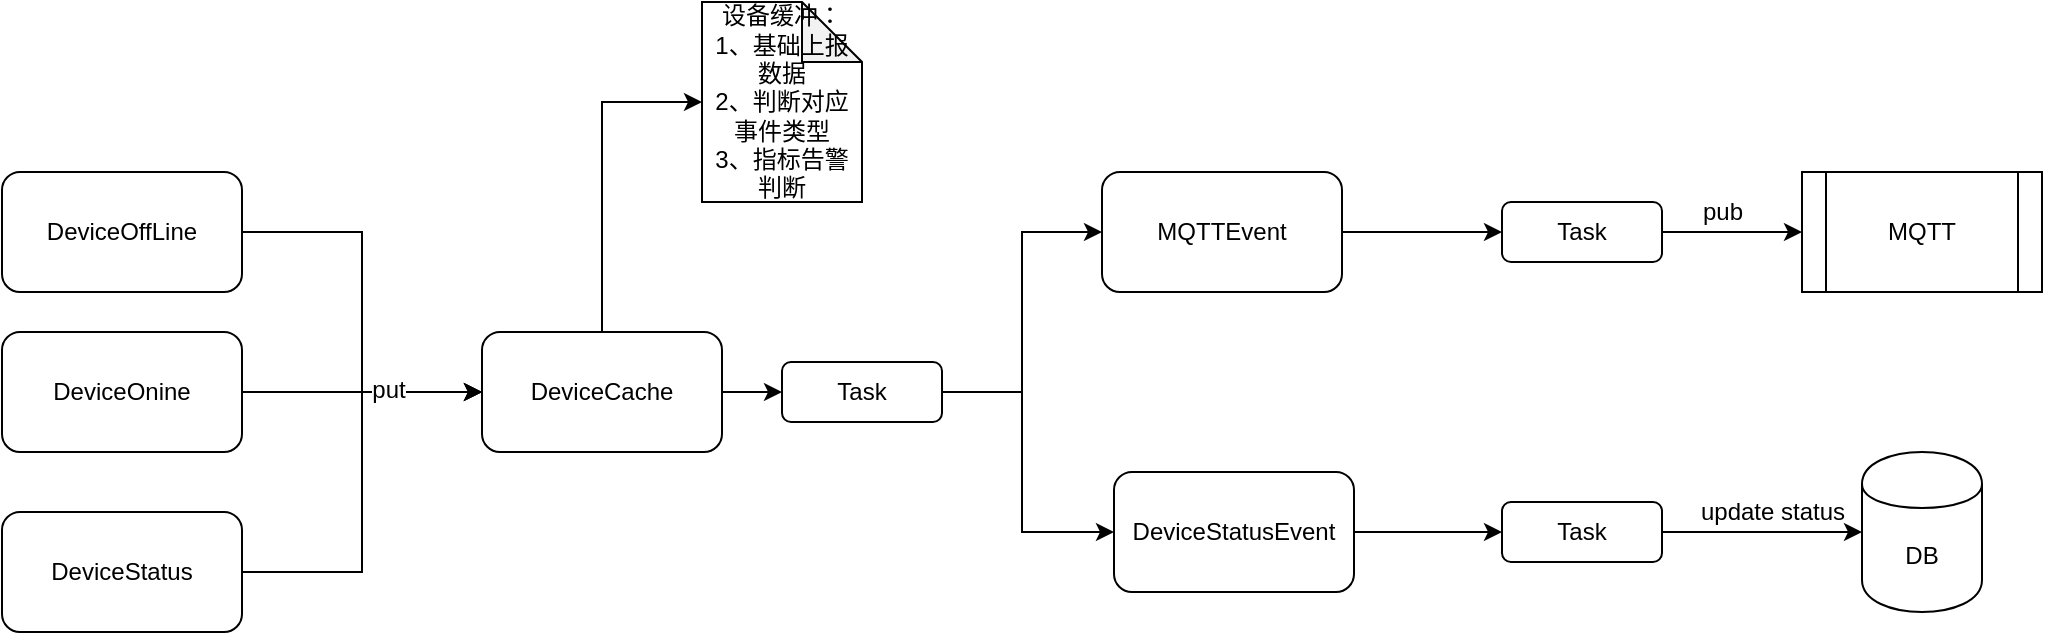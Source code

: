 <mxfile version="12.5.3" type="github">
  <diagram id="LCEAjB2Z4rpL9HzZhgnK" name="设备状态-告警推送">
    <mxGraphModel dx="2249" dy="794" grid="1" gridSize="10" guides="1" tooltips="1" connect="1" arrows="1" fold="1" page="1" pageScale="1" pageWidth="827" pageHeight="1169" math="0" shadow="0">
      <root>
        <mxCell id="0"/>
        <mxCell id="1" parent="0"/>
        <mxCell id="6HAIwsSv_9Wdyzr7J0sr-9" style="edgeStyle=orthogonalEdgeStyle;rounded=0;orthogonalLoop=1;jettySize=auto;html=1;" parent="1" source="6HAIwsSv_9Wdyzr7J0sr-1" target="6HAIwsSv_9Wdyzr7J0sr-8" edge="1">
          <mxGeometry relative="1" as="geometry"/>
        </mxCell>
        <mxCell id="6HAIwsSv_9Wdyzr7J0sr-1" value="MQTTEvent" style="rounded=1;whiteSpace=wrap;html=1;" parent="1" vertex="1">
          <mxGeometry x="400" y="100" width="120" height="60" as="geometry"/>
        </mxCell>
        <mxCell id="6HAIwsSv_9Wdyzr7J0sr-5" style="edgeStyle=orthogonalEdgeStyle;rounded=0;orthogonalLoop=1;jettySize=auto;html=1;entryX=0;entryY=0.5;entryDx=0;entryDy=0;" parent="1" source="6HAIwsSv_9Wdyzr7J0sr-2" target="6HAIwsSv_9Wdyzr7J0sr-4" edge="1">
          <mxGeometry relative="1" as="geometry"/>
        </mxCell>
        <mxCell id="6HAIwsSv_9Wdyzr7J0sr-2" value="DeviceStatusEvent" style="rounded=1;whiteSpace=wrap;html=1;" parent="1" vertex="1">
          <mxGeometry x="406" y="250" width="120" height="60" as="geometry"/>
        </mxCell>
        <mxCell id="6HAIwsSv_9Wdyzr7J0sr-3" value="DB" style="shape=cylinder;whiteSpace=wrap;html=1;boundedLbl=1;backgroundOutline=1;" parent="1" vertex="1">
          <mxGeometry x="780" y="240" width="60" height="80" as="geometry"/>
        </mxCell>
        <mxCell id="6HAIwsSv_9Wdyzr7J0sr-6" style="edgeStyle=orthogonalEdgeStyle;rounded=0;orthogonalLoop=1;jettySize=auto;html=1;entryX=0;entryY=0.5;entryDx=0;entryDy=0;" parent="1" source="6HAIwsSv_9Wdyzr7J0sr-4" target="6HAIwsSv_9Wdyzr7J0sr-3" edge="1">
          <mxGeometry relative="1" as="geometry"/>
        </mxCell>
        <mxCell id="6HAIwsSv_9Wdyzr7J0sr-4" value="Task" style="rounded=1;whiteSpace=wrap;html=1;" parent="1" vertex="1">
          <mxGeometry x="600" y="265" width="80" height="30" as="geometry"/>
        </mxCell>
        <mxCell id="6HAIwsSv_9Wdyzr7J0sr-7" value="MQTT" style="shape=process;whiteSpace=wrap;html=1;backgroundOutline=1;" parent="1" vertex="1">
          <mxGeometry x="750" y="100" width="120" height="60" as="geometry"/>
        </mxCell>
        <mxCell id="6HAIwsSv_9Wdyzr7J0sr-10" style="edgeStyle=orthogonalEdgeStyle;rounded=0;orthogonalLoop=1;jettySize=auto;html=1;entryX=0;entryY=0.5;entryDx=0;entryDy=0;" parent="1" source="6HAIwsSv_9Wdyzr7J0sr-8" target="6HAIwsSv_9Wdyzr7J0sr-7" edge="1">
          <mxGeometry relative="1" as="geometry"/>
        </mxCell>
        <mxCell id="6HAIwsSv_9Wdyzr7J0sr-8" value="Task" style="rounded=1;whiteSpace=wrap;html=1;" parent="1" vertex="1">
          <mxGeometry x="600" y="115" width="80" height="30" as="geometry"/>
        </mxCell>
        <mxCell id="6HAIwsSv_9Wdyzr7J0sr-11" value="pub" style="text;html=1;align=center;verticalAlign=middle;resizable=0;points=[];autosize=1;" parent="1" vertex="1">
          <mxGeometry x="690" y="110" width="40" height="20" as="geometry"/>
        </mxCell>
        <mxCell id="6HAIwsSv_9Wdyzr7J0sr-23" style="edgeStyle=orthogonalEdgeStyle;rounded=0;orthogonalLoop=1;jettySize=auto;html=1;entryX=0;entryY=0.5;entryDx=0;entryDy=0;" parent="1" source="6HAIwsSv_9Wdyzr7J0sr-12" target="6HAIwsSv_9Wdyzr7J0sr-20" edge="1">
          <mxGeometry relative="1" as="geometry"/>
        </mxCell>
        <mxCell id="6HAIwsSv_9Wdyzr7J0sr-12" value="DeviceOffLine" style="rounded=1;whiteSpace=wrap;html=1;" parent="1" vertex="1">
          <mxGeometry x="-150" y="100" width="120" height="60" as="geometry"/>
        </mxCell>
        <mxCell id="6HAIwsSv_9Wdyzr7J0sr-13" value="update status" style="text;html=1;align=center;verticalAlign=middle;resizable=0;points=[];autosize=1;" parent="1" vertex="1">
          <mxGeometry x="690" y="260" width="90" height="20" as="geometry"/>
        </mxCell>
        <mxCell id="6HAIwsSv_9Wdyzr7J0sr-24" style="edgeStyle=orthogonalEdgeStyle;rounded=0;orthogonalLoop=1;jettySize=auto;html=1;entryX=0;entryY=0.5;entryDx=0;entryDy=0;" parent="1" source="6HAIwsSv_9Wdyzr7J0sr-14" target="6HAIwsSv_9Wdyzr7J0sr-20" edge="1">
          <mxGeometry relative="1" as="geometry"/>
        </mxCell>
        <mxCell id="6HAIwsSv_9Wdyzr7J0sr-14" value="DeviceOnine" style="rounded=1;whiteSpace=wrap;html=1;" parent="1" vertex="1">
          <mxGeometry x="-150" y="180" width="120" height="60" as="geometry"/>
        </mxCell>
        <mxCell id="6HAIwsSv_9Wdyzr7J0sr-25" style="edgeStyle=orthogonalEdgeStyle;rounded=0;orthogonalLoop=1;jettySize=auto;html=1;entryX=0;entryY=0.5;entryDx=0;entryDy=0;" parent="1" source="6HAIwsSv_9Wdyzr7J0sr-15" target="6HAIwsSv_9Wdyzr7J0sr-20" edge="1">
          <mxGeometry relative="1" as="geometry"/>
        </mxCell>
        <mxCell id="6HAIwsSv_9Wdyzr7J0sr-26" value="put" style="text;html=1;align=center;verticalAlign=middle;resizable=0;points=[];labelBackgroundColor=#ffffff;" parent="6HAIwsSv_9Wdyzr7J0sr-25" vertex="1" connectable="0">
          <mxGeometry x="0.554" y="1" relative="1" as="geometry">
            <mxPoint as="offset"/>
          </mxGeometry>
        </mxCell>
        <mxCell id="6HAIwsSv_9Wdyzr7J0sr-15" value="DeviceStatus" style="rounded=1;whiteSpace=wrap;html=1;" parent="1" vertex="1">
          <mxGeometry x="-150" y="270" width="120" height="60" as="geometry"/>
        </mxCell>
        <mxCell id="6HAIwsSv_9Wdyzr7J0sr-28" style="edgeStyle=orthogonalEdgeStyle;rounded=0;orthogonalLoop=1;jettySize=auto;html=1;" parent="1" source="6HAIwsSv_9Wdyzr7J0sr-20" target="6HAIwsSv_9Wdyzr7J0sr-27" edge="1">
          <mxGeometry relative="1" as="geometry"/>
        </mxCell>
        <mxCell id="6HAIwsSv_9Wdyzr7J0sr-34" style="edgeStyle=orthogonalEdgeStyle;rounded=0;orthogonalLoop=1;jettySize=auto;html=1;entryX=0;entryY=0.5;entryDx=0;entryDy=0;entryPerimeter=0;" parent="1" source="6HAIwsSv_9Wdyzr7J0sr-20" target="6HAIwsSv_9Wdyzr7J0sr-32" edge="1">
          <mxGeometry relative="1" as="geometry"/>
        </mxCell>
        <mxCell id="6HAIwsSv_9Wdyzr7J0sr-20" value="DeviceCache" style="rounded=1;whiteSpace=wrap;html=1;" parent="1" vertex="1">
          <mxGeometry x="90" y="180" width="120" height="60" as="geometry"/>
        </mxCell>
        <mxCell id="6HAIwsSv_9Wdyzr7J0sr-29" style="edgeStyle=orthogonalEdgeStyle;rounded=0;orthogonalLoop=1;jettySize=auto;html=1;entryX=0;entryY=0.5;entryDx=0;entryDy=0;" parent="1" source="6HAIwsSv_9Wdyzr7J0sr-27" target="6HAIwsSv_9Wdyzr7J0sr-1" edge="1">
          <mxGeometry relative="1" as="geometry"/>
        </mxCell>
        <mxCell id="6HAIwsSv_9Wdyzr7J0sr-30" style="edgeStyle=orthogonalEdgeStyle;rounded=0;orthogonalLoop=1;jettySize=auto;html=1;entryX=0;entryY=0.5;entryDx=0;entryDy=0;" parent="1" target="6HAIwsSv_9Wdyzr7J0sr-2" edge="1">
          <mxGeometry relative="1" as="geometry">
            <mxPoint x="319" y="210" as="sourcePoint"/>
            <mxPoint x="319" y="360" as="targetPoint"/>
            <Array as="points">
              <mxPoint x="360" y="210"/>
              <mxPoint x="360" y="280"/>
            </Array>
          </mxGeometry>
        </mxCell>
        <mxCell id="6HAIwsSv_9Wdyzr7J0sr-27" value="Task" style="rounded=1;whiteSpace=wrap;html=1;" parent="1" vertex="1">
          <mxGeometry x="240" y="195" width="80" height="30" as="geometry"/>
        </mxCell>
        <mxCell id="6HAIwsSv_9Wdyzr7J0sr-32" value="设备缓冲：&lt;br&gt;1、基础上报数据&lt;br&gt;2、判断对应事件类型&lt;br&gt;3、指标告警判断" style="shape=note;whiteSpace=wrap;html=1;backgroundOutline=1;darkOpacity=0.05;" parent="1" vertex="1">
          <mxGeometry x="200" y="15" width="80" height="100" as="geometry"/>
        </mxCell>
      </root>
    </mxGraphModel>
  </diagram>
</mxfile>
